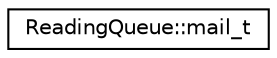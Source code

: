 digraph "Graphical Class Hierarchy"
{
 // LATEX_PDF_SIZE
  edge [fontname="Helvetica",fontsize="10",labelfontname="Helvetica",labelfontsize="10"];
  node [fontname="Helvetica",fontsize="10",shape=record];
  rankdir="LR";
  Node0 [label="ReadingQueue::mail_t",height=0.2,width=0.4,color="black", fillcolor="white", style="filled",URL="$structReadingQueue_1_1mail__t.html",tooltip=" "];
}
